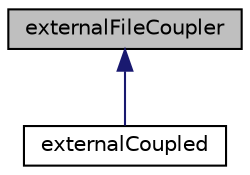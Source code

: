 digraph "externalFileCoupler"
{
  bgcolor="transparent";
  edge [fontname="Helvetica",fontsize="10",labelfontname="Helvetica",labelfontsize="10"];
  node [fontname="Helvetica",fontsize="10",shape=record];
  Node1 [label="externalFileCoupler",height=0.2,width=0.4,color="black", fillcolor="grey75", style="filled" fontcolor="black"];
  Node1 -> Node2 [dir="back",color="midnightblue",fontsize="10",style="solid",fontname="Helvetica"];
  Node2 [label="externalCoupled",height=0.2,width=0.4,color="black",URL="$classFoam_1_1functionObjects_1_1externalCoupled.html",tooltip="This functionObject provides a simple interface for explicit coupling with an external application..."];
}
